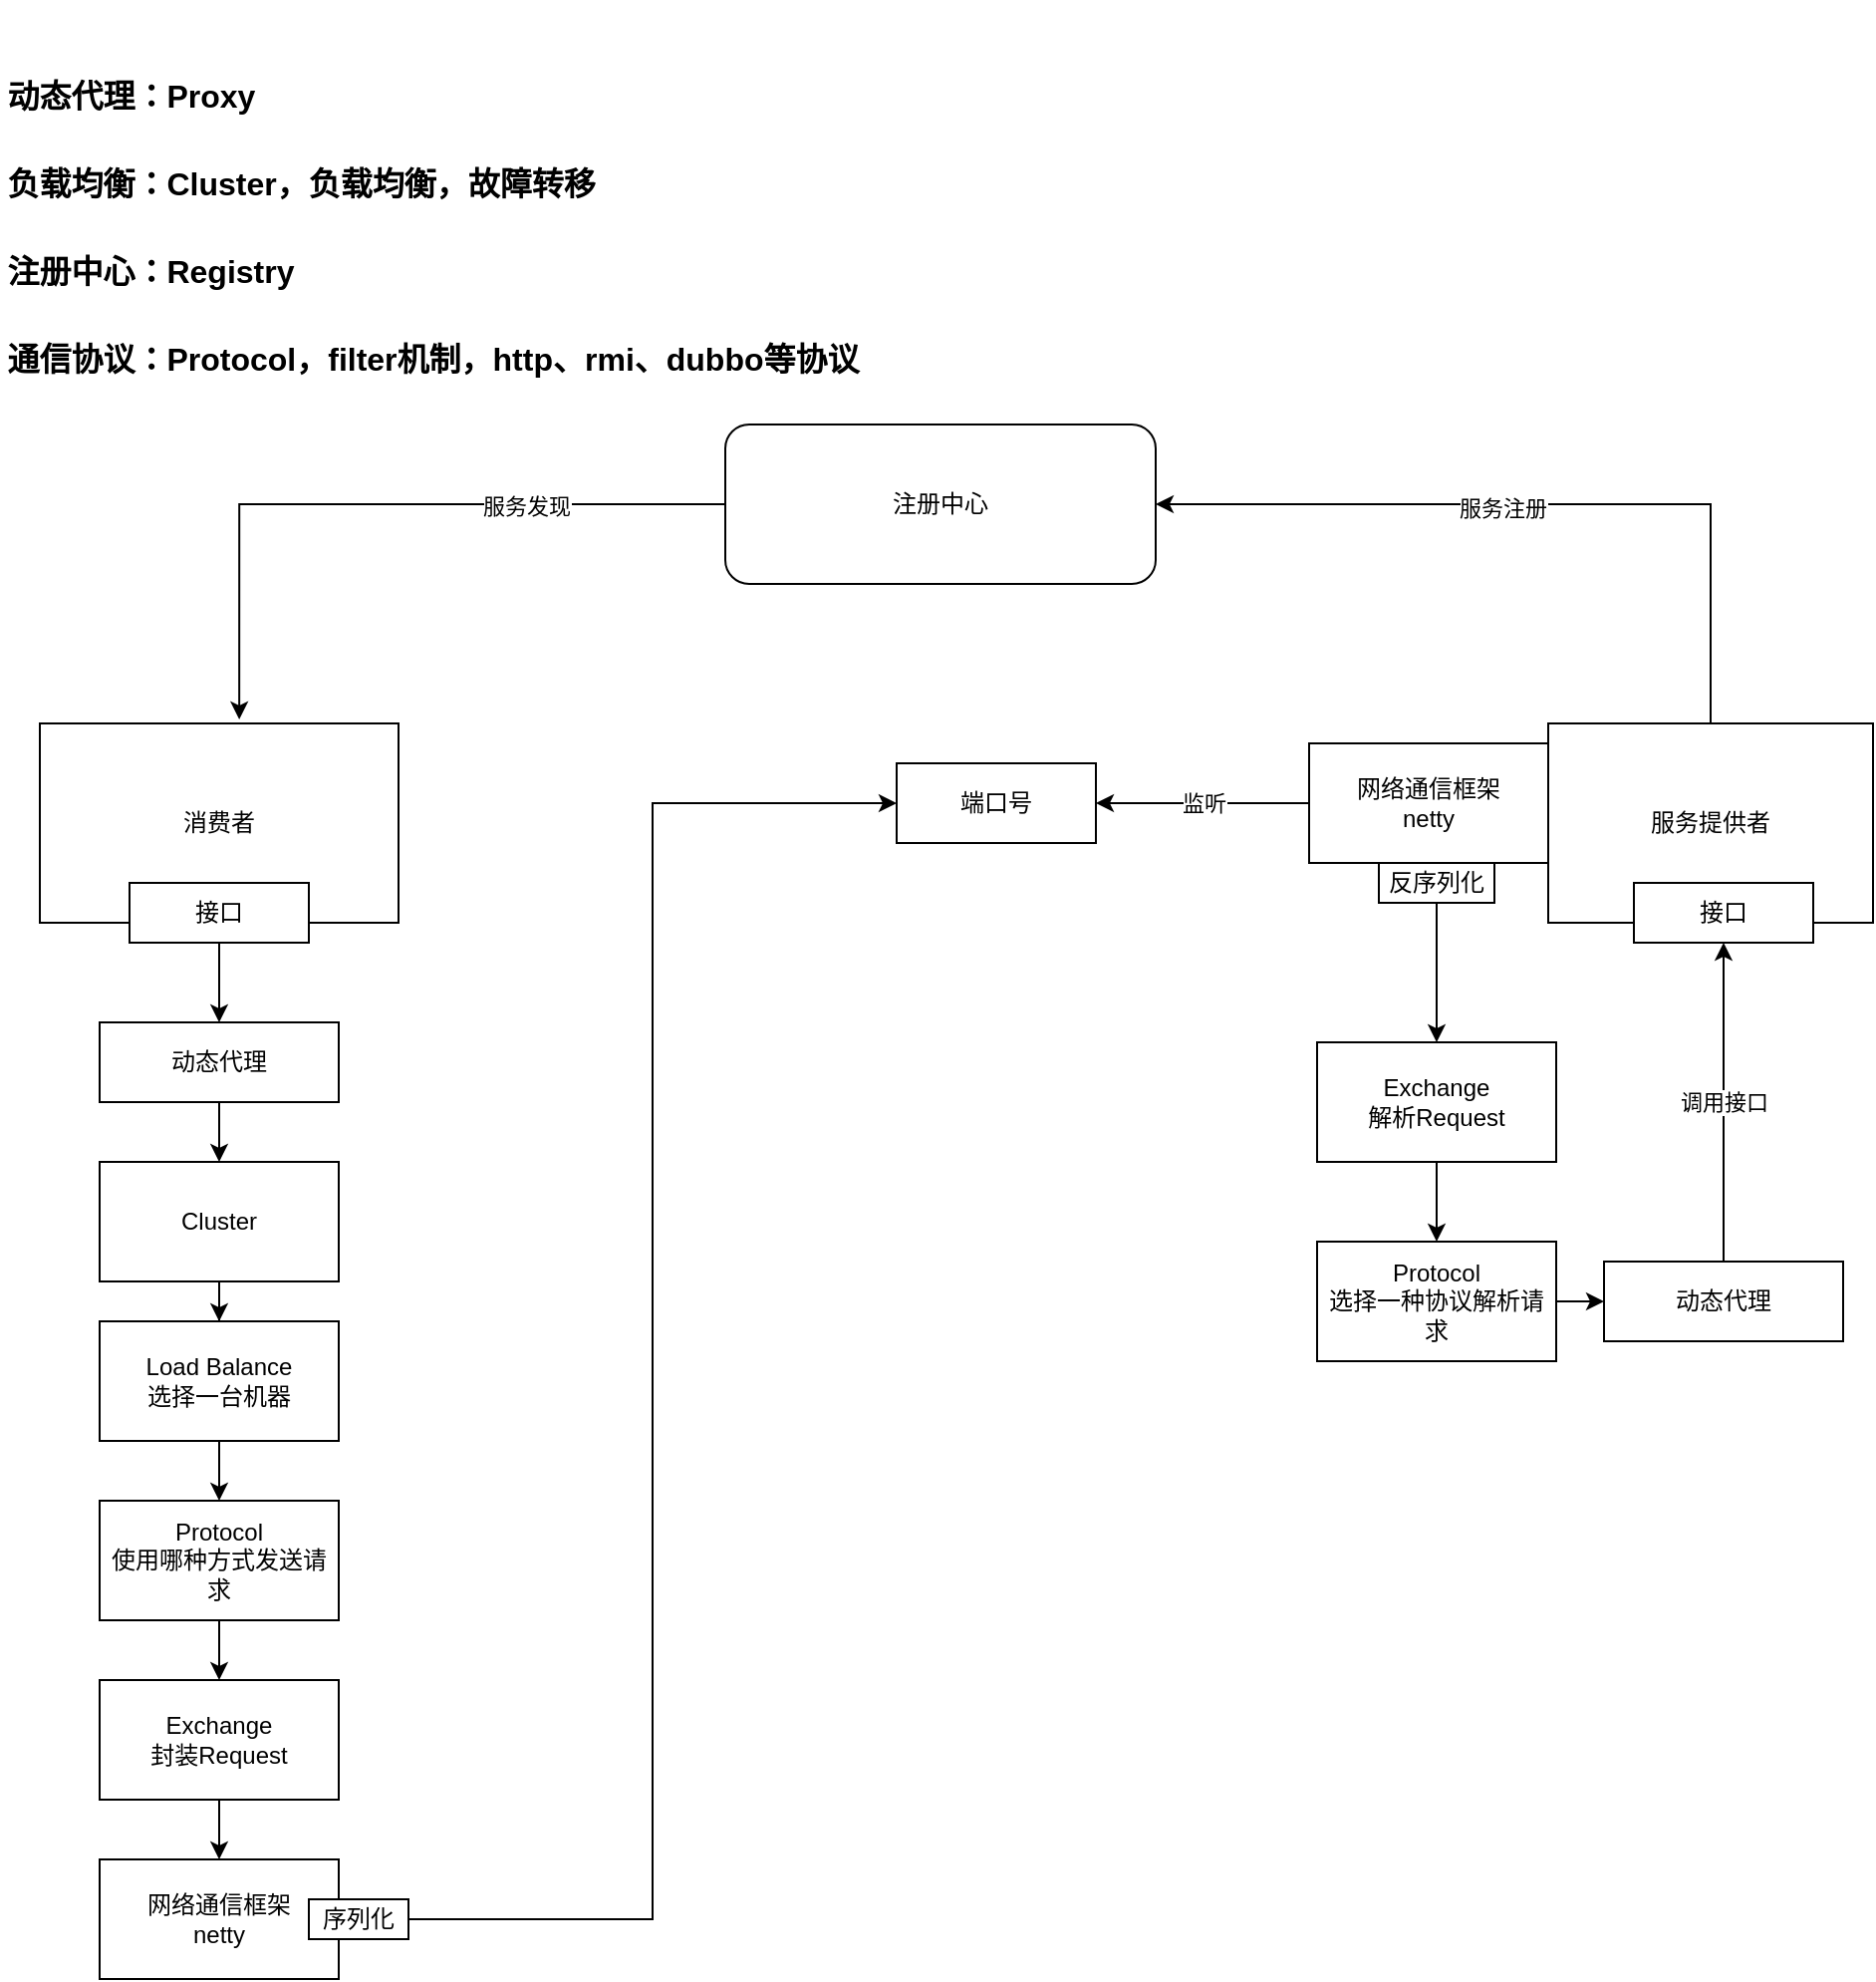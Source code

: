 <mxfile version="12.9.14" type="github">
  <diagram id="C7JiWXiiRQbd8pdOPjNT" name="Dubbo">
    <mxGraphModel dx="1360" dy="785" grid="1" gridSize="10" guides="1" tooltips="1" connect="1" arrows="1" fold="1" page="1" pageScale="1" pageWidth="827" pageHeight="1169" math="0" shadow="0">
      <root>
        <mxCell id="0" />
        <mxCell id="1" parent="0" />
        <mxCell id="NLblwN5Bvji-4CYn-JjN-1" value="消费者" style="rounded=0;whiteSpace=wrap;html=1;" vertex="1" parent="1">
          <mxGeometry x="70" y="380" width="180" height="100" as="geometry" />
        </mxCell>
        <mxCell id="NLblwN5Bvji-4CYn-JjN-6" style="edgeStyle=orthogonalEdgeStyle;rounded=0;orthogonalLoop=1;jettySize=auto;html=1;entryX=1;entryY=0.5;entryDx=0;entryDy=0;" edge="1" parent="1" source="NLblwN5Bvji-4CYn-JjN-2" target="NLblwN5Bvji-4CYn-JjN-5">
          <mxGeometry relative="1" as="geometry">
            <Array as="points">
              <mxPoint x="909" y="270" />
            </Array>
          </mxGeometry>
        </mxCell>
        <mxCell id="NLblwN5Bvji-4CYn-JjN-7" value="服务注册" style="edgeLabel;html=1;align=center;verticalAlign=middle;resizable=0;points=[];" vertex="1" connectable="0" parent="NLblwN5Bvji-4CYn-JjN-6">
          <mxGeometry x="0.104" y="2" relative="1" as="geometry">
            <mxPoint as="offset" />
          </mxGeometry>
        </mxCell>
        <mxCell id="NLblwN5Bvji-4CYn-JjN-2" value="服务提供者" style="rounded=0;whiteSpace=wrap;html=1;" vertex="1" parent="1">
          <mxGeometry x="827" y="380" width="163" height="100" as="geometry" />
        </mxCell>
        <mxCell id="NLblwN5Bvji-4CYn-JjN-3" value="接口" style="rounded=0;whiteSpace=wrap;html=1;" vertex="1" parent="1">
          <mxGeometry x="870" y="460" width="90" height="30" as="geometry" />
        </mxCell>
        <mxCell id="NLblwN5Bvji-4CYn-JjN-11" style="edgeStyle=orthogonalEdgeStyle;rounded=0;orthogonalLoop=1;jettySize=auto;html=1;entryX=0.5;entryY=0;entryDx=0;entryDy=0;" edge="1" parent="1" source="NLblwN5Bvji-4CYn-JjN-4" target="NLblwN5Bvji-4CYn-JjN-10">
          <mxGeometry relative="1" as="geometry" />
        </mxCell>
        <mxCell id="NLblwN5Bvji-4CYn-JjN-4" value="接口" style="rounded=0;whiteSpace=wrap;html=1;" vertex="1" parent="1">
          <mxGeometry x="115" y="460" width="90" height="30" as="geometry" />
        </mxCell>
        <mxCell id="NLblwN5Bvji-4CYn-JjN-8" style="edgeStyle=orthogonalEdgeStyle;rounded=0;orthogonalLoop=1;jettySize=auto;html=1;entryX=0.556;entryY=-0.02;entryDx=0;entryDy=0;entryPerimeter=0;" edge="1" parent="1" source="NLblwN5Bvji-4CYn-JjN-5" target="NLblwN5Bvji-4CYn-JjN-1">
          <mxGeometry relative="1" as="geometry" />
        </mxCell>
        <mxCell id="NLblwN5Bvji-4CYn-JjN-9" value="服务发现" style="edgeLabel;html=1;align=center;verticalAlign=middle;resizable=0;points=[];" vertex="1" connectable="0" parent="NLblwN5Bvji-4CYn-JjN-8">
          <mxGeometry x="-0.432" y="1" relative="1" as="geometry">
            <mxPoint as="offset" />
          </mxGeometry>
        </mxCell>
        <mxCell id="NLblwN5Bvji-4CYn-JjN-5" value="注册中心" style="rounded=1;whiteSpace=wrap;html=1;" vertex="1" parent="1">
          <mxGeometry x="414" y="230" width="216" height="80" as="geometry" />
        </mxCell>
        <mxCell id="NLblwN5Bvji-4CYn-JjN-15" value="" style="edgeStyle=orthogonalEdgeStyle;rounded=0;orthogonalLoop=1;jettySize=auto;html=1;" edge="1" parent="1" source="NLblwN5Bvji-4CYn-JjN-10" target="NLblwN5Bvji-4CYn-JjN-12">
          <mxGeometry relative="1" as="geometry" />
        </mxCell>
        <mxCell id="NLblwN5Bvji-4CYn-JjN-10" value="动态代理" style="rounded=0;whiteSpace=wrap;html=1;" vertex="1" parent="1">
          <mxGeometry x="100" y="530" width="120" height="40" as="geometry" />
        </mxCell>
        <mxCell id="NLblwN5Bvji-4CYn-JjN-16" value="" style="edgeStyle=orthogonalEdgeStyle;rounded=0;orthogonalLoop=1;jettySize=auto;html=1;" edge="1" parent="1" source="NLblwN5Bvji-4CYn-JjN-12" target="NLblwN5Bvji-4CYn-JjN-13">
          <mxGeometry relative="1" as="geometry" />
        </mxCell>
        <mxCell id="NLblwN5Bvji-4CYn-JjN-12" value="Cluster" style="rounded=0;whiteSpace=wrap;html=1;" vertex="1" parent="1">
          <mxGeometry x="100" y="600" width="120" height="60" as="geometry" />
        </mxCell>
        <mxCell id="NLblwN5Bvji-4CYn-JjN-17" value="" style="edgeStyle=orthogonalEdgeStyle;rounded=0;orthogonalLoop=1;jettySize=auto;html=1;" edge="1" parent="1" source="NLblwN5Bvji-4CYn-JjN-13" target="NLblwN5Bvji-4CYn-JjN-14">
          <mxGeometry relative="1" as="geometry" />
        </mxCell>
        <mxCell id="NLblwN5Bvji-4CYn-JjN-13" value="Load Balance&lt;br&gt;选择一台机器" style="rounded=0;whiteSpace=wrap;html=1;" vertex="1" parent="1">
          <mxGeometry x="100" y="680" width="120" height="60" as="geometry" />
        </mxCell>
        <mxCell id="NLblwN5Bvji-4CYn-JjN-22" value="" style="edgeStyle=orthogonalEdgeStyle;rounded=0;orthogonalLoop=1;jettySize=auto;html=1;" edge="1" parent="1" source="NLblwN5Bvji-4CYn-JjN-14" target="NLblwN5Bvji-4CYn-JjN-18">
          <mxGeometry relative="1" as="geometry" />
        </mxCell>
        <mxCell id="NLblwN5Bvji-4CYn-JjN-14" value="Protocol&lt;br&gt;使用哪种方式发送请求" style="rounded=0;whiteSpace=wrap;html=1;" vertex="1" parent="1">
          <mxGeometry x="100" y="770" width="120" height="60" as="geometry" />
        </mxCell>
        <mxCell id="NLblwN5Bvji-4CYn-JjN-23" value="" style="edgeStyle=orthogonalEdgeStyle;rounded=0;orthogonalLoop=1;jettySize=auto;html=1;" edge="1" parent="1" source="NLblwN5Bvji-4CYn-JjN-18" target="NLblwN5Bvji-4CYn-JjN-19">
          <mxGeometry relative="1" as="geometry" />
        </mxCell>
        <mxCell id="NLblwN5Bvji-4CYn-JjN-18" value="Exchange&lt;br&gt;封装Request" style="rounded=0;whiteSpace=wrap;html=1;" vertex="1" parent="1">
          <mxGeometry x="100" y="860" width="120" height="60" as="geometry" />
        </mxCell>
        <mxCell id="NLblwN5Bvji-4CYn-JjN-19" value="网络通信框架&lt;br&gt;netty" style="rounded=0;whiteSpace=wrap;html=1;" vertex="1" parent="1">
          <mxGeometry x="100" y="950" width="120" height="60" as="geometry" />
        </mxCell>
        <mxCell id="NLblwN5Bvji-4CYn-JjN-26" style="edgeStyle=orthogonalEdgeStyle;rounded=0;orthogonalLoop=1;jettySize=auto;html=1;entryX=0;entryY=0.5;entryDx=0;entryDy=0;" edge="1" parent="1" source="NLblwN5Bvji-4CYn-JjN-20" target="NLblwN5Bvji-4CYn-JjN-24">
          <mxGeometry relative="1" as="geometry" />
        </mxCell>
        <mxCell id="NLblwN5Bvji-4CYn-JjN-20" value="序列化" style="rounded=0;whiteSpace=wrap;html=1;" vertex="1" parent="1">
          <mxGeometry x="205" y="970" width="50" height="20" as="geometry" />
        </mxCell>
        <mxCell id="NLblwN5Bvji-4CYn-JjN-24" value="端口号" style="rounded=0;whiteSpace=wrap;html=1;" vertex="1" parent="1">
          <mxGeometry x="500" y="400" width="100" height="40" as="geometry" />
        </mxCell>
        <mxCell id="NLblwN5Bvji-4CYn-JjN-27" value="监听" style="edgeStyle=orthogonalEdgeStyle;rounded=0;orthogonalLoop=1;jettySize=auto;html=1;" edge="1" parent="1" source="NLblwN5Bvji-4CYn-JjN-25" target="NLblwN5Bvji-4CYn-JjN-24">
          <mxGeometry relative="1" as="geometry" />
        </mxCell>
        <mxCell id="NLblwN5Bvji-4CYn-JjN-25" value="网络通信框架&lt;br&gt;netty" style="rounded=0;whiteSpace=wrap;html=1;" vertex="1" parent="1">
          <mxGeometry x="707" y="390" width="120" height="60" as="geometry" />
        </mxCell>
        <mxCell id="NLblwN5Bvji-4CYn-JjN-31" style="edgeStyle=orthogonalEdgeStyle;rounded=0;orthogonalLoop=1;jettySize=auto;html=1;entryX=0.5;entryY=0;entryDx=0;entryDy=0;" edge="1" parent="1" source="NLblwN5Bvji-4CYn-JjN-28" target="NLblwN5Bvji-4CYn-JjN-29">
          <mxGeometry relative="1" as="geometry" />
        </mxCell>
        <mxCell id="NLblwN5Bvji-4CYn-JjN-28" value="反序列化" style="rounded=0;whiteSpace=wrap;html=1;" vertex="1" parent="1">
          <mxGeometry x="742" y="450" width="58" height="20" as="geometry" />
        </mxCell>
        <mxCell id="NLblwN5Bvji-4CYn-JjN-32" value="" style="edgeStyle=orthogonalEdgeStyle;rounded=0;orthogonalLoop=1;jettySize=auto;html=1;" edge="1" parent="1" source="NLblwN5Bvji-4CYn-JjN-29" target="NLblwN5Bvji-4CYn-JjN-30">
          <mxGeometry relative="1" as="geometry" />
        </mxCell>
        <mxCell id="NLblwN5Bvji-4CYn-JjN-29" value="Exchange&lt;br&gt;解析Request" style="rounded=0;whiteSpace=wrap;html=1;" vertex="1" parent="1">
          <mxGeometry x="711" y="540" width="120" height="60" as="geometry" />
        </mxCell>
        <mxCell id="NLblwN5Bvji-4CYn-JjN-34" value="" style="edgeStyle=orthogonalEdgeStyle;rounded=0;orthogonalLoop=1;jettySize=auto;html=1;" edge="1" parent="1" source="NLblwN5Bvji-4CYn-JjN-30" target="NLblwN5Bvji-4CYn-JjN-33">
          <mxGeometry relative="1" as="geometry" />
        </mxCell>
        <mxCell id="NLblwN5Bvji-4CYn-JjN-30" value="Protocol&lt;br&gt;选择一种协议解析请求" style="rounded=0;whiteSpace=wrap;html=1;" vertex="1" parent="1">
          <mxGeometry x="711" y="640" width="120" height="60" as="geometry" />
        </mxCell>
        <mxCell id="NLblwN5Bvji-4CYn-JjN-35" value="调用接口" style="edgeStyle=orthogonalEdgeStyle;rounded=0;orthogonalLoop=1;jettySize=auto;html=1;entryX=0.5;entryY=1;entryDx=0;entryDy=0;" edge="1" parent="1" source="NLblwN5Bvji-4CYn-JjN-33" target="NLblwN5Bvji-4CYn-JjN-3">
          <mxGeometry relative="1" as="geometry" />
        </mxCell>
        <mxCell id="NLblwN5Bvji-4CYn-JjN-33" value="动态代理" style="rounded=0;whiteSpace=wrap;html=1;" vertex="1" parent="1">
          <mxGeometry x="855" y="650" width="120" height="40" as="geometry" />
        </mxCell>
        <mxCell id="NLblwN5Bvji-4CYn-JjN-36" value="&lt;br&gt;&lt;h4 style=&quot;box-sizing: border-box ; font-family: , &amp;#34;blinkmacsystemfont&amp;#34; , &amp;#34;segoe ui&amp;#34; , &amp;#34;helvetica&amp;#34; , &amp;#34;arial&amp;#34; , &amp;#34;apple color emoji&amp;#34; , &amp;#34;segoe ui emoji&amp;#34; , &amp;#34;segoe ui symbol&amp;#34; , &amp;#34;liberation sans&amp;#34; , &amp;#34;pingfang sc&amp;#34; , &amp;#34;microsoft yahei&amp;#34; , &amp;#34;hiragino sans gb&amp;#34; , &amp;#34;wenquanyi micro hei&amp;#34; , &amp;#34;wenquanyi zen hei&amp;#34; , &amp;#34;st heiti&amp;#34; , &amp;#34;simhei&amp;#34; , &amp;#34;simsun&amp;#34; , &amp;#34;wenquanyi zen hei sharp&amp;#34; , sans-serif ; line-height: 1.25 ; margin: 24px 0em 16px ; padding: 0em ; font-size: 16px ; position: relative ; text-align: left&quot;&gt;动态代理：Proxy&lt;/h4&gt;&lt;h4 style=&quot;box-sizing: border-box ; font-family: , &amp;#34;blinkmacsystemfont&amp;#34; , &amp;#34;segoe ui&amp;#34; , &amp;#34;helvetica&amp;#34; , &amp;#34;arial&amp;#34; , &amp;#34;apple color emoji&amp;#34; , &amp;#34;segoe ui emoji&amp;#34; , &amp;#34;segoe ui symbol&amp;#34; , &amp;#34;liberation sans&amp;#34; , &amp;#34;pingfang sc&amp;#34; , &amp;#34;microsoft yahei&amp;#34; , &amp;#34;hiragino sans gb&amp;#34; , &amp;#34;wenquanyi micro hei&amp;#34; , &amp;#34;wenquanyi zen hei&amp;#34; , &amp;#34;st heiti&amp;#34; , &amp;#34;simhei&amp;#34; , &amp;#34;simsun&amp;#34; , &amp;#34;wenquanyi zen hei sharp&amp;#34; , sans-serif ; line-height: 1.25 ; margin: 24px 0em 16px ; padding: 0em ; font-size: 16px ; position: relative ; text-align: left&quot;&gt;&lt;a id=&quot;负载均衡cluster负载均衡故障转移&quot; class=&quot;anchor&quot; href=&quot;https://gitee.com/shishan100/Java-Interview-Advanced/blob/master/docs/distributed-system/dubbo-framework-principle.md#%E8%B4%9F%E8%BD%BD%E5%9D%87%E8%A1%A1cluster%E8%B4%9F%E8%BD%BD%E5%9D%87%E8%A1%A1%E6%95%85%E9%9A%9C%E8%BD%AC%E7%A7%BB&quot; style=&quot;box-sizing: border-box ; cursor: pointer ; overflow-wrap: break-word ; float: left ; padding-right: 4px ; margin-left: -20px ; line-height: 1 ; display: block ; padding-left: 30px ; position: absolute ; top: 0px ; left: 0px ; bottom: 0px ; outline: none&quot;&gt;&lt;/a&gt;负载均衡：Cluster，负载均衡，故障转移&lt;/h4&gt;&lt;h4 style=&quot;box-sizing: border-box ; font-family: , &amp;#34;blinkmacsystemfont&amp;#34; , &amp;#34;segoe ui&amp;#34; , &amp;#34;helvetica&amp;#34; , &amp;#34;arial&amp;#34; , &amp;#34;apple color emoji&amp;#34; , &amp;#34;segoe ui emoji&amp;#34; , &amp;#34;segoe ui symbol&amp;#34; , &amp;#34;liberation sans&amp;#34; , &amp;#34;pingfang sc&amp;#34; , &amp;#34;microsoft yahei&amp;#34; , &amp;#34;hiragino sans gb&amp;#34; , &amp;#34;wenquanyi micro hei&amp;#34; , &amp;#34;wenquanyi zen hei&amp;#34; , &amp;#34;st heiti&amp;#34; , &amp;#34;simhei&amp;#34; , &amp;#34;simsun&amp;#34; , &amp;#34;wenquanyi zen hei sharp&amp;#34; , sans-serif ; line-height: 1.25 ; margin: 24px 0em 16px ; padding: 0em ; font-size: 16px ; position: relative ; text-align: left&quot;&gt;&lt;a id=&quot;注册中心registry&quot; class=&quot;anchor&quot; href=&quot;https://gitee.com/shishan100/Java-Interview-Advanced/blob/master/docs/distributed-system/dubbo-framework-principle.md#%E6%B3%A8%E5%86%8C%E4%B8%AD%E5%BF%83registry&quot; style=&quot;box-sizing: border-box ; cursor: pointer ; overflow-wrap: break-word ; float: left ; padding-right: 4px ; margin-left: -20px ; line-height: 1 ; display: block ; padding-left: 30px ; position: absolute ; top: 0px ; left: 0px ; bottom: 0px ; outline: none&quot;&gt;&lt;/a&gt;注册中心：Registry&lt;/h4&gt;&lt;h4 style=&quot;box-sizing: border-box ; font-family: , &amp;#34;blinkmacsystemfont&amp;#34; , &amp;#34;segoe ui&amp;#34; , &amp;#34;helvetica&amp;#34; , &amp;#34;arial&amp;#34; , &amp;#34;apple color emoji&amp;#34; , &amp;#34;segoe ui emoji&amp;#34; , &amp;#34;segoe ui symbol&amp;#34; , &amp;#34;liberation sans&amp;#34; , &amp;#34;pingfang sc&amp;#34; , &amp;#34;microsoft yahei&amp;#34; , &amp;#34;hiragino sans gb&amp;#34; , &amp;#34;wenquanyi micro hei&amp;#34; , &amp;#34;wenquanyi zen hei&amp;#34; , &amp;#34;st heiti&amp;#34; , &amp;#34;simhei&amp;#34; , &amp;#34;simsun&amp;#34; , &amp;#34;wenquanyi zen hei sharp&amp;#34; , sans-serif ; line-height: 1.25 ; margin: 24px 0em 16px ; padding: 0em ; font-size: 16px ; position: relative ; text-align: left&quot;&gt;&lt;a id=&quot;通信协议protocolfilter机制httprmidubbo等协议&quot; class=&quot;anchor&quot; href=&quot;https://gitee.com/shishan100/Java-Interview-Advanced/blob/master/docs/distributed-system/dubbo-framework-principle.md#%E9%80%9A%E4%BF%A1%E5%8D%8F%E8%AE%AEprotocolfilter%E6%9C%BA%E5%88%B6httprmidubbo%E7%AD%89%E5%8D%8F%E8%AE%AE&quot; style=&quot;box-sizing: border-box ; cursor: pointer ; overflow-wrap: break-word ; float: left ; padding-right: 4px ; margin-left: -20px ; line-height: 1 ; display: block ; padding-left: 30px ; position: absolute ; top: 0px ; left: 0px ; bottom: 0px ; outline: none&quot;&gt;&lt;/a&gt;通信协议：Protocol，filter机制，http、rmi、dubbo等协议&lt;/h4&gt;" style="text;html=1;strokeColor=none;fillColor=none;align=center;verticalAlign=middle;whiteSpace=wrap;rounded=0;" vertex="1" parent="1">
          <mxGeometry x="50" y="60" width="435" height="120" as="geometry" />
        </mxCell>
      </root>
    </mxGraphModel>
  </diagram>
</mxfile>

